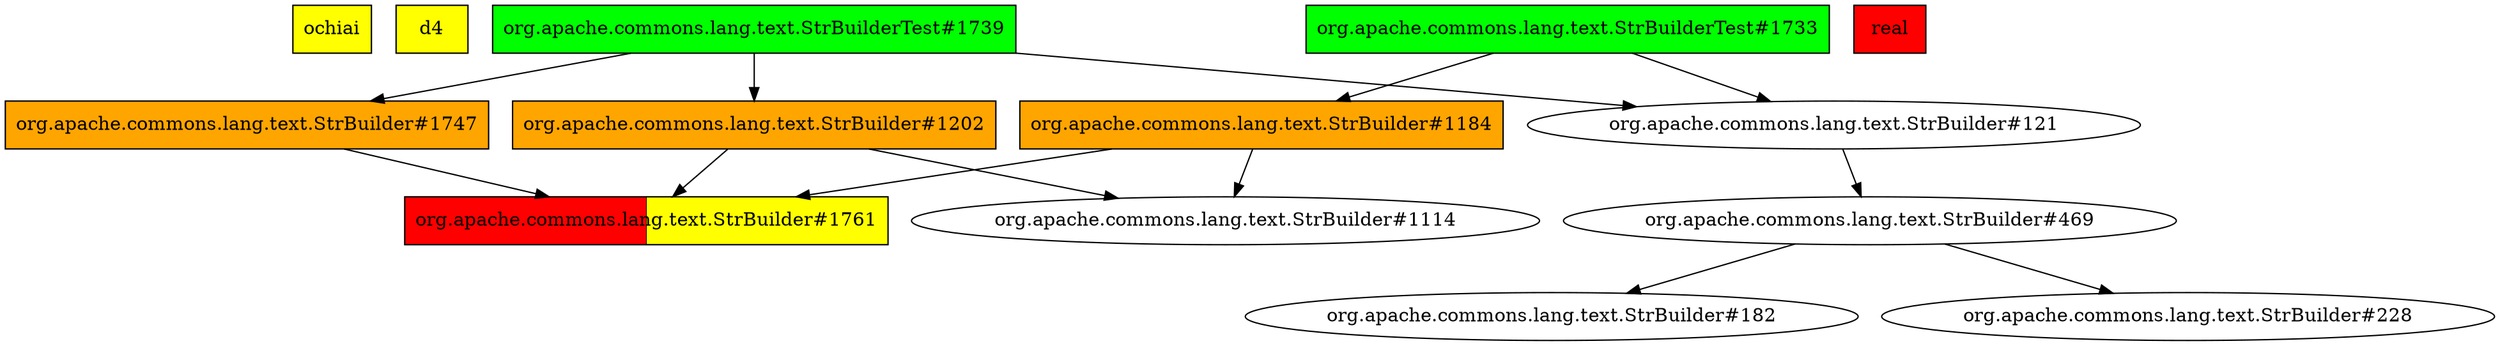 digraph enhanced {
	"ochiai" [style=striped shape=box fillcolor="yellow"];
	"d4" [style=striped shape=box fillcolor="yellow"];
	"org.apache.commons.lang.text.StrBuilderTest#1739" [style=striped shape=box fillcolor="green"];
	"org.apache.commons.lang.text.StrBuilder#1747" [style=striped shape=box fillcolor="orange"];
	"org.apache.commons.lang.text.StrBuilderTest#1733" [style=striped shape=box fillcolor="green"];
	"org.apache.commons.lang.text.StrBuilder#1184" [style=striped shape=box fillcolor="orange"];
	"real" [style=striped shape=box fillcolor="red"];
	"org.apache.commons.lang.text.StrBuilder#1761" [style=striped shape=box fillcolor="red:yellow"];
	"org.apache.commons.lang.text.StrBuilder#1202" [style=striped shape=box fillcolor="orange"];
	"org.apache.commons.lang.text.StrBuilder#121" -> "org.apache.commons.lang.text.StrBuilder#469";
	"org.apache.commons.lang.text.StrBuilderTest#1739" -> "org.apache.commons.lang.text.StrBuilder#1747";
	"org.apache.commons.lang.text.StrBuilder#469" -> "org.apache.commons.lang.text.StrBuilder#182";
	"org.apache.commons.lang.text.StrBuilder#469" -> "org.apache.commons.lang.text.StrBuilder#228";
	"org.apache.commons.lang.text.StrBuilderTest#1733" -> "org.apache.commons.lang.text.StrBuilder#1184";
	"org.apache.commons.lang.text.StrBuilder#1747" -> "org.apache.commons.lang.text.StrBuilder#1761";
	"org.apache.commons.lang.text.StrBuilder#1184" -> "org.apache.commons.lang.text.StrBuilder#1761";
	"org.apache.commons.lang.text.StrBuilder#1202" -> "org.apache.commons.lang.text.StrBuilder#1761";
	"org.apache.commons.lang.text.StrBuilder#1184" -> "org.apache.commons.lang.text.StrBuilder#1114";
	"org.apache.commons.lang.text.StrBuilder#1202" -> "org.apache.commons.lang.text.StrBuilder#1114";
	"org.apache.commons.lang.text.StrBuilderTest#1739" -> "org.apache.commons.lang.text.StrBuilder#1202";
	"org.apache.commons.lang.text.StrBuilderTest#1739" -> "org.apache.commons.lang.text.StrBuilder#121";
	"org.apache.commons.lang.text.StrBuilderTest#1733" -> "org.apache.commons.lang.text.StrBuilder#121";
}
